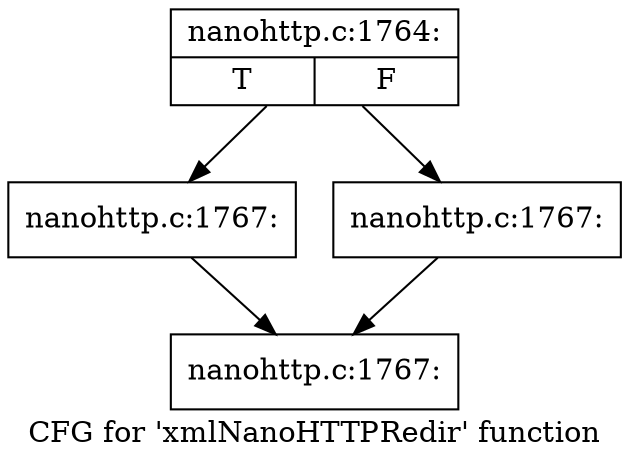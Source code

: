 digraph "CFG for 'xmlNanoHTTPRedir' function" {
	label="CFG for 'xmlNanoHTTPRedir' function";

	Node0x44365f0 [shape=record,label="{nanohttp.c:1764:|{<s0>T|<s1>F}}"];
	Node0x44365f0 -> Node0x4436f30;
	Node0x44365f0 -> Node0x4436f80;
	Node0x4436f30 [shape=record,label="{nanohttp.c:1767:}"];
	Node0x4436f30 -> Node0x4436fd0;
	Node0x4436f80 [shape=record,label="{nanohttp.c:1767:}"];
	Node0x4436f80 -> Node0x4436fd0;
	Node0x4436fd0 [shape=record,label="{nanohttp.c:1767:}"];
}
